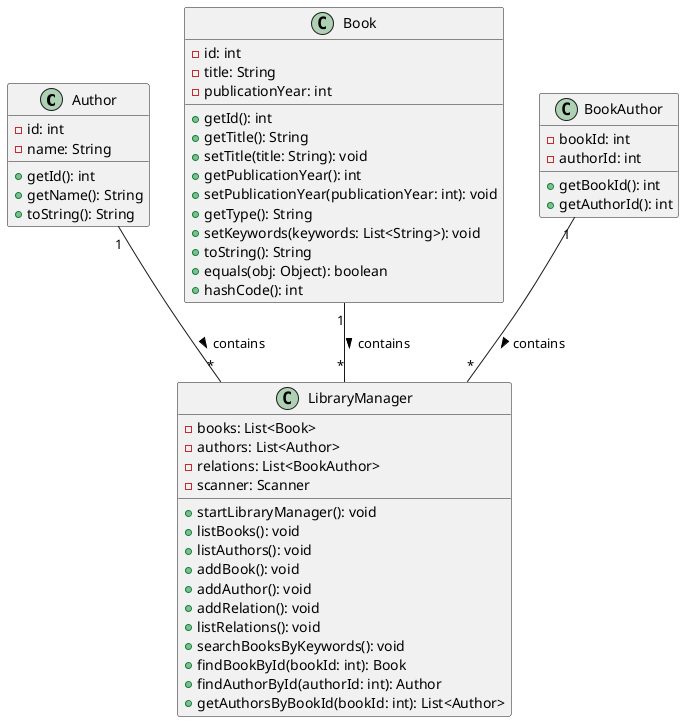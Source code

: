 @startuml

class Author {
    -id: int
    -name: String
    +getId(): int
    +getName(): String
    +toString(): String
}

class Book {
    -id: int
    -title: String
    -publicationYear: int
    +getId(): int
    +getTitle(): String
    +setTitle(title: String): void
    +getPublicationYear(): int
    +setPublicationYear(publicationYear: int): void
    +getType(): String
    +setKeywords(keywords: List<String>): void
    +toString(): String
    +equals(obj: Object): boolean
    +hashCode(): int
}

class BookAuthor {
    -bookId: int
    -authorId: int
    +getBookId(): int
    +getAuthorId(): int
}

class LibraryManager {
    -books: List<Book>
    -authors: List<Author>
    -relations: List<BookAuthor>
    -scanner: Scanner
    +startLibraryManager(): void
    +listBooks(): void
    +listAuthors(): void
    +addBook(): void
    +addAuthor(): void
    +addRelation(): void
    +listRelations(): void
    +searchBooksByKeywords(): void
    +findBookById(bookId: int): Book
    +findAuthorById(authorId: int): Author
    +getAuthorsByBookId(bookId: int): List<Author>
}

Book "1" -- "*" LibraryManager : contains >
Author "1" -- "*" LibraryManager : contains >
BookAuthor "1" -- "*" LibraryManager : contains >

@enduml
